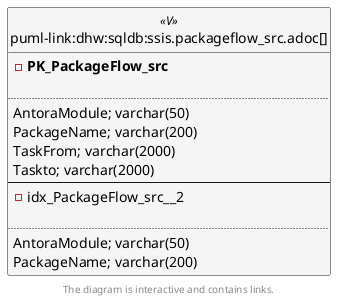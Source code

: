@startuml
left to right direction
'top to bottom direction
hide circle
'avoide "." issues:
set namespaceSeparator none


skinparam class {
  BackgroundColor White
  BackgroundColor<<FN>> Yellow
  BackgroundColor<<FS>> Yellow
  BackgroundColor<<FT>> LightGray
  BackgroundColor<<IF>> Yellow
  BackgroundColor<<IS>> Yellow
  BackgroundColor<<P>> Aqua
  BackgroundColor<<PC>> Aqua
  BackgroundColor<<SN>> Yellow
  BackgroundColor<<SO>> SlateBlue
  BackgroundColor<<TF>> LightGray
  BackgroundColor<<TR>> Tomato
  BackgroundColor<<U>> White
  BackgroundColor<<V>> WhiteSmoke
  BackgroundColor<<X>> Aqua
  BackgroundColor<<external>> AliceBlue
}


entity "puml-link:dhw:sqldb:ssis.packageflow_src.adoc[]" as ssis.PackageFlow_src << V >> {
- **PK_PackageFlow_src**

..
AntoraModule; varchar(50)
PackageName; varchar(200)
TaskFrom; varchar(2000)
Taskto; varchar(2000)
--
- idx_PackageFlow_src__2

..
AntoraModule; varchar(50)
PackageName; varchar(200)
}

footer The diagram is interactive and contains links.
@enduml

